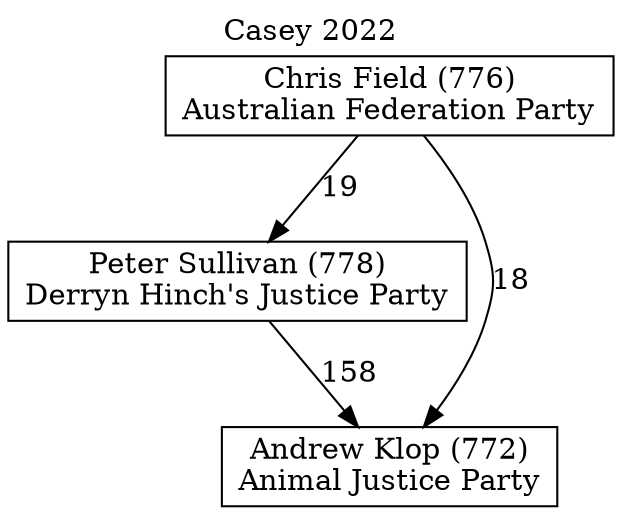 // House preference flow
digraph "Andrew Klop (772)_Casey_2022" {
	graph [label="Casey 2022" labelloc=t mclimit=10]
	node [shape=box]
	"Peter Sullivan (778)" [label="Peter Sullivan (778)
Derryn Hinch's Justice Party"]
	"Andrew Klop (772)" [label="Andrew Klop (772)
Animal Justice Party"]
	"Chris Field (776)" [label="Chris Field (776)
Australian Federation Party"]
	"Chris Field (776)" -> "Andrew Klop (772)" [label=18]
	"Peter Sullivan (778)" -> "Andrew Klop (772)" [label=158]
	"Chris Field (776)" -> "Peter Sullivan (778)" [label=19]
}
